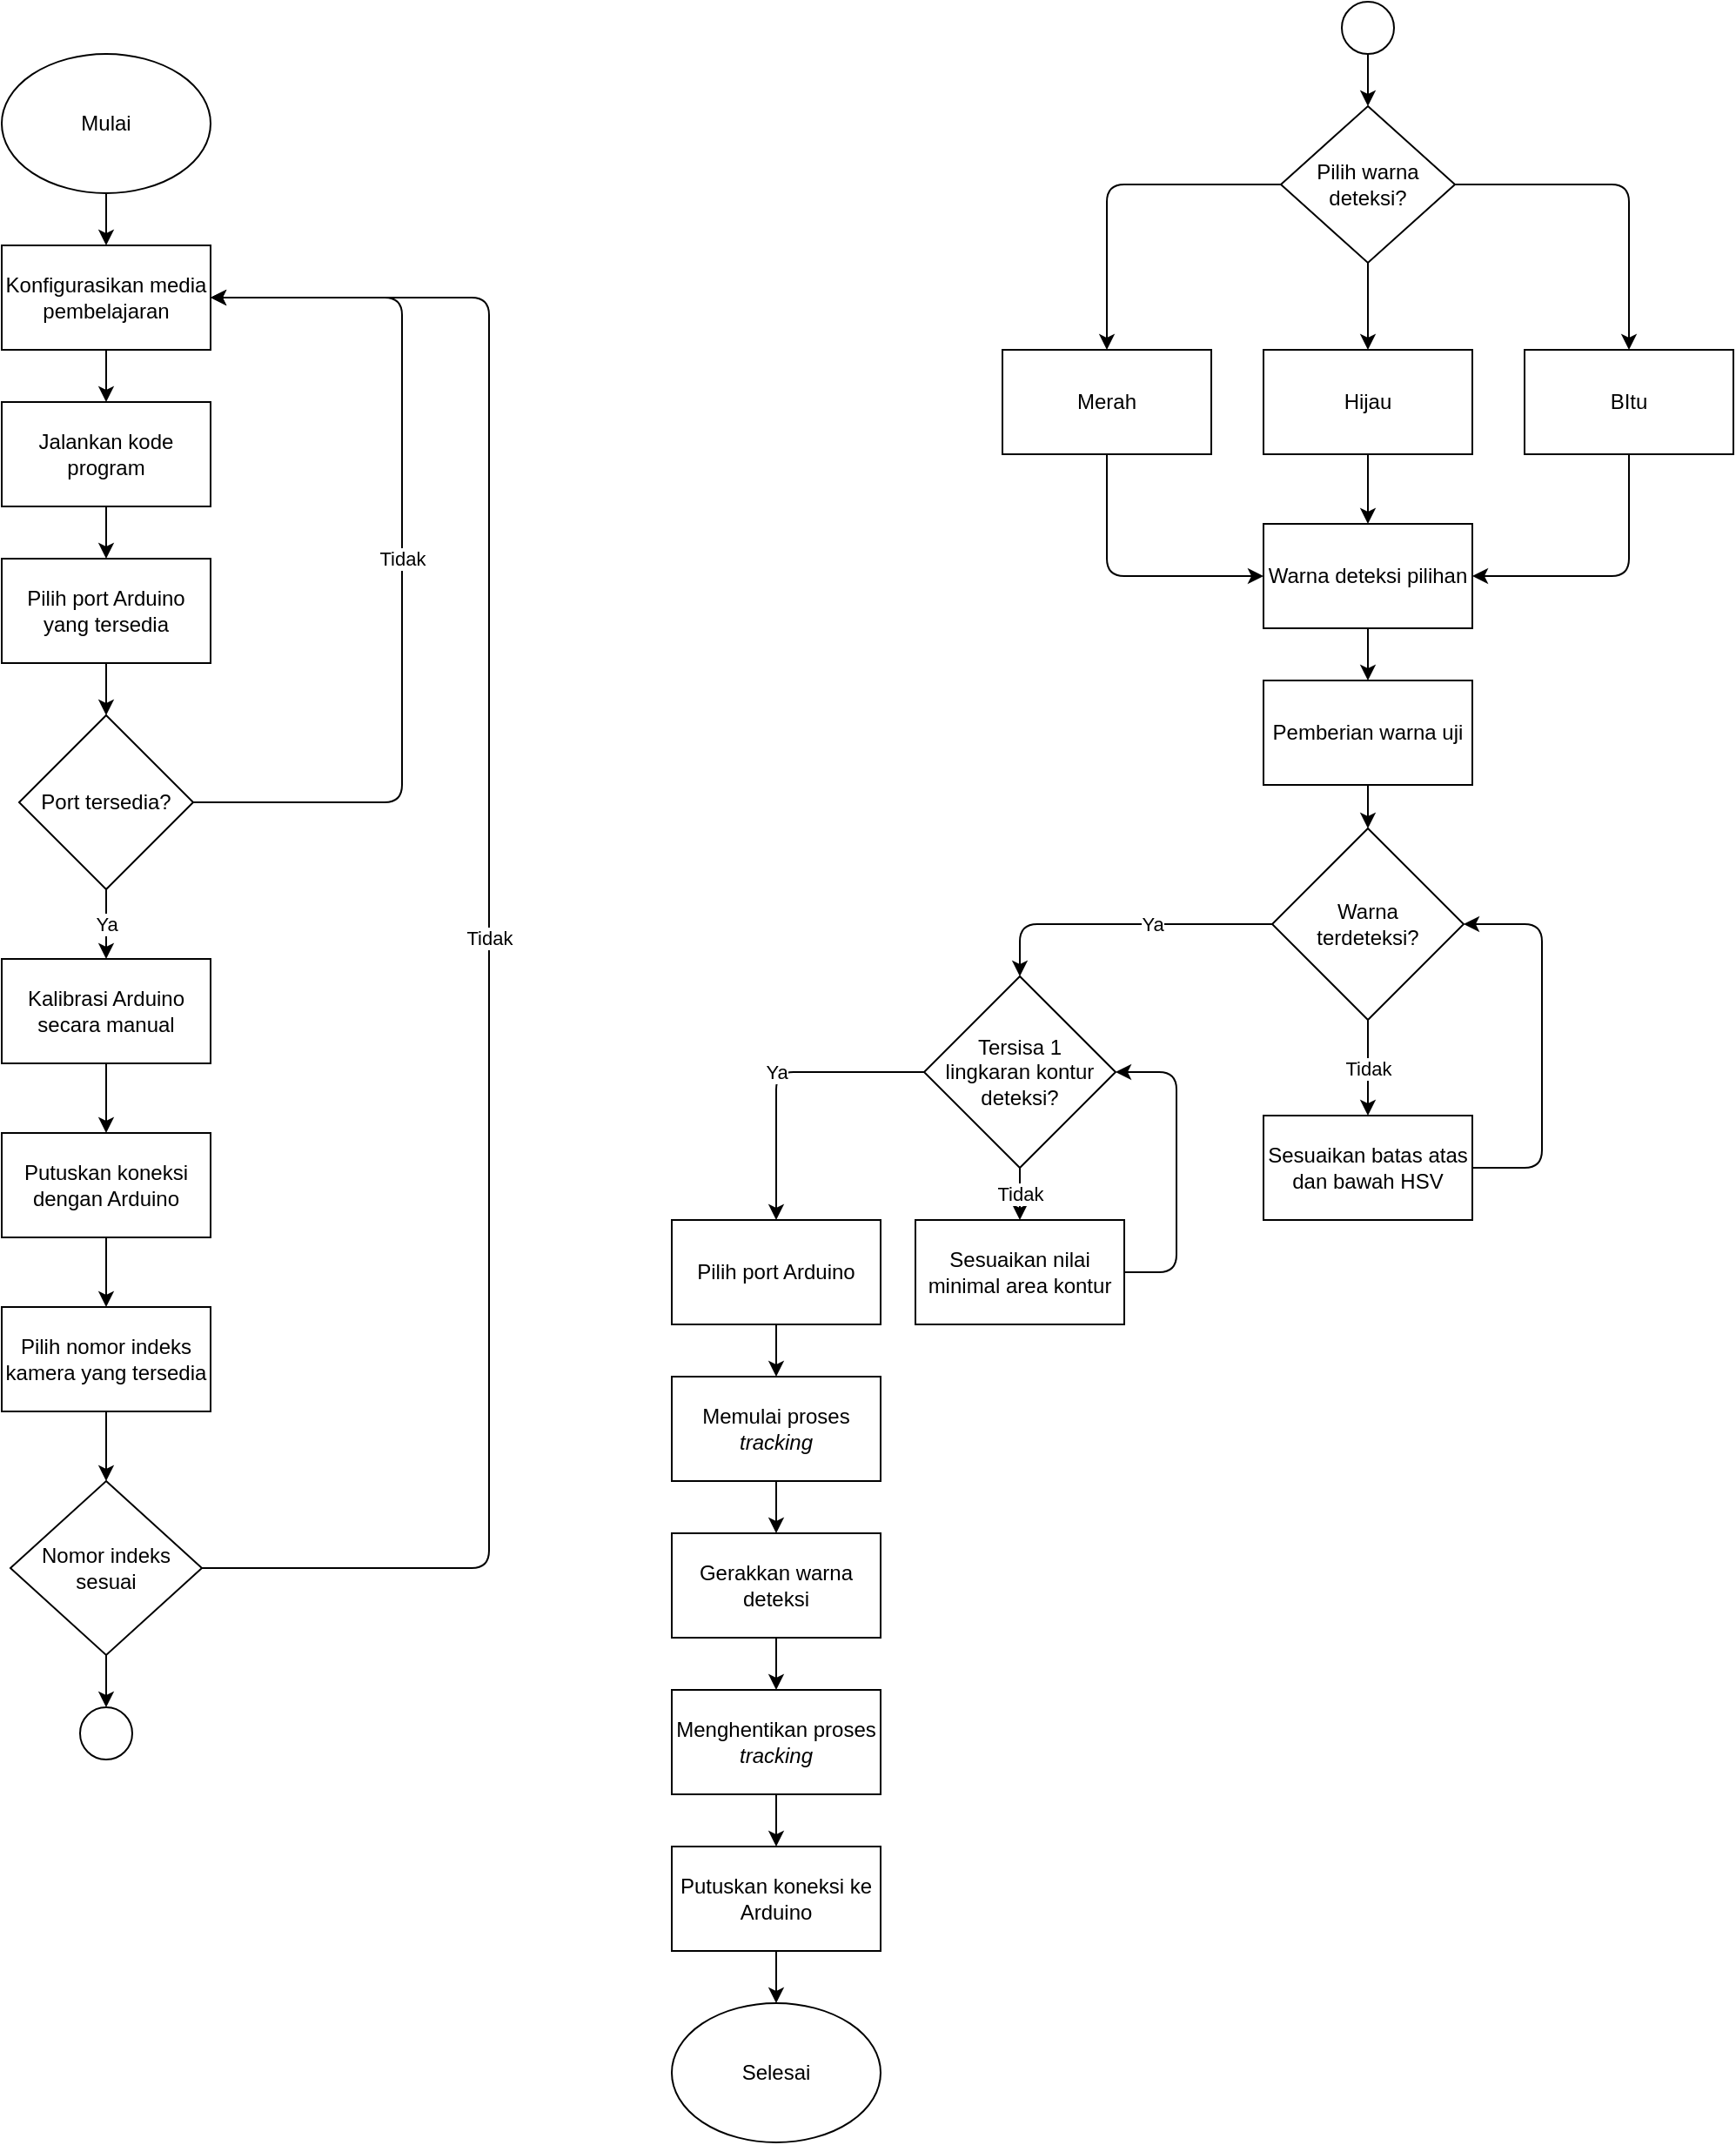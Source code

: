 <mxfile>
    <diagram id="dxz3Dpgd_S9EO_WHkqeO" name="Page-1">
        <mxGraphModel dx="2303" dy="873" grid="1" gridSize="10" guides="1" tooltips="1" connect="1" arrows="1" fold="1" page="1" pageScale="1" pageWidth="850" pageHeight="1100" math="0" shadow="0">
            <root>
                <mxCell id="0"/>
                <mxCell id="1" parent="0"/>
                <mxCell id="7" value="" style="edgeStyle=none;html=1;exitX=0.5;exitY=1;exitDx=0;exitDy=0;" edge="1" parent="1" source="16" target="5">
                    <mxGeometry relative="1" as="geometry">
                        <mxPoint x="-750" y="130" as="sourcePoint"/>
                    </mxGeometry>
                </mxCell>
                <mxCell id="9" value="" style="edgeStyle=none;html=1;" edge="1" parent="1" source="5" target="8">
                    <mxGeometry relative="1" as="geometry"/>
                </mxCell>
                <mxCell id="5" value="Konfigurasikan media pembelajaran" style="rounded=0;whiteSpace=wrap;html=1;" vertex="1" parent="1">
                    <mxGeometry x="-810" y="150" width="120" height="60" as="geometry"/>
                </mxCell>
                <mxCell id="11" value="" style="edgeStyle=none;html=1;" edge="1" parent="1" source="8" target="10">
                    <mxGeometry relative="1" as="geometry"/>
                </mxCell>
                <mxCell id="8" value="Jalankan kode program" style="rounded=0;whiteSpace=wrap;html=1;" vertex="1" parent="1">
                    <mxGeometry x="-810" y="240" width="120" height="60" as="geometry"/>
                </mxCell>
                <mxCell id="18" value="" style="edgeStyle=none;html=1;" edge="1" parent="1" source="10" target="17">
                    <mxGeometry relative="1" as="geometry"/>
                </mxCell>
                <mxCell id="10" value="Pilih port Arduino yang tersedia" style="rounded=0;whiteSpace=wrap;html=1;" vertex="1" parent="1">
                    <mxGeometry x="-810" y="330" width="120" height="60" as="geometry"/>
                </mxCell>
                <mxCell id="15" value="" style="edgeStyle=none;html=1;" edge="1" parent="1" target="14">
                    <mxGeometry relative="1" as="geometry">
                        <mxPoint x="350" y="770" as="sourcePoint"/>
                    </mxGeometry>
                </mxCell>
                <mxCell id="16" value="Mulai" style="ellipse;whiteSpace=wrap;html=1;" vertex="1" parent="1">
                    <mxGeometry x="-810" y="40" width="120" height="80" as="geometry"/>
                </mxCell>
                <mxCell id="17" value="Port tersedia?" style="rhombus;whiteSpace=wrap;html=1;rounded=0;" vertex="1" parent="1">
                    <mxGeometry x="-800" y="420" width="100" height="100" as="geometry"/>
                </mxCell>
                <mxCell id="20" value="" style="endArrow=classic;html=1;exitX=1;exitY=0.5;exitDx=0;exitDy=0;entryX=1;entryY=0.5;entryDx=0;entryDy=0;" edge="1" parent="1" source="17" target="5">
                    <mxGeometry relative="1" as="geometry">
                        <mxPoint x="-730" y="520" as="sourcePoint"/>
                        <mxPoint x="-630" y="520" as="targetPoint"/>
                        <Array as="points">
                            <mxPoint x="-580" y="470"/>
                            <mxPoint x="-580" y="180"/>
                        </Array>
                    </mxGeometry>
                </mxCell>
                <mxCell id="21" value="Tidak" style="edgeLabel;resizable=0;html=1;align=center;verticalAlign=middle;" connectable="0" vertex="1" parent="20">
                    <mxGeometry relative="1" as="geometry"/>
                </mxCell>
                <mxCell id="22" value="Kalibrasi Arduino secara manual" style="whiteSpace=wrap;html=1;rounded=0;" vertex="1" parent="1">
                    <mxGeometry x="-810" y="560" width="120" height="60" as="geometry"/>
                </mxCell>
                <mxCell id="29" value="" style="edgeStyle=none;html=1;" edge="1" parent="1" source="26" target="28">
                    <mxGeometry relative="1" as="geometry"/>
                </mxCell>
                <mxCell id="26" value="Pilih nomor indeks kamera yang tersedia" style="whiteSpace=wrap;html=1;rounded=0;" vertex="1" parent="1">
                    <mxGeometry x="-810" y="760" width="120" height="60" as="geometry"/>
                </mxCell>
                <mxCell id="44" value="" style="edgeStyle=none;html=1;entryX=0.5;entryY=0;entryDx=0;entryDy=0;" edge="1" parent="1" source="28" target="106">
                    <mxGeometry relative="1" as="geometry">
                        <mxPoint x="-750" y="990" as="targetPoint"/>
                    </mxGeometry>
                </mxCell>
                <mxCell id="28" value="Nomor indeks sesuai" style="rhombus;whiteSpace=wrap;html=1;rounded=0;" vertex="1" parent="1">
                    <mxGeometry x="-805" y="860" width="110" height="100" as="geometry"/>
                </mxCell>
                <mxCell id="30" value="" style="endArrow=classic;html=1;exitX=1;exitY=0.5;exitDx=0;exitDy=0;entryX=1;entryY=0.5;entryDx=0;entryDy=0;" edge="1" parent="1" source="28" target="5">
                    <mxGeometry relative="1" as="geometry">
                        <mxPoint x="-530" y="600" as="sourcePoint"/>
                        <mxPoint x="-580" y="180" as="targetPoint"/>
                        <Array as="points">
                            <mxPoint x="-530" y="910"/>
                            <mxPoint x="-530" y="180"/>
                        </Array>
                    </mxGeometry>
                </mxCell>
                <mxCell id="31" value="Tidak" style="edgeLabel;resizable=0;html=1;align=center;verticalAlign=middle;" connectable="0" vertex="1" parent="30">
                    <mxGeometry relative="1" as="geometry"/>
                </mxCell>
                <mxCell id="35" value="" style="endArrow=classic;html=1;exitX=0.5;exitY=1;exitDx=0;exitDy=0;entryX=0.5;entryY=0;entryDx=0;entryDy=0;" edge="1" parent="1" source="17" target="22">
                    <mxGeometry relative="1" as="geometry">
                        <mxPoint x="-730" y="600" as="sourcePoint"/>
                        <mxPoint x="-630" y="600" as="targetPoint"/>
                    </mxGeometry>
                </mxCell>
                <mxCell id="36" value="Ya" style="edgeLabel;resizable=0;html=1;align=center;verticalAlign=middle;" connectable="0" vertex="1" parent="35">
                    <mxGeometry relative="1" as="geometry"/>
                </mxCell>
                <mxCell id="40" value="Putuskan koneksi dengan Arduino" style="rounded=0;whiteSpace=wrap;html=1;" vertex="1" parent="1">
                    <mxGeometry x="-810" y="660" width="120" height="60" as="geometry"/>
                </mxCell>
                <mxCell id="41" value="" style="endArrow=classic;html=1;exitX=0.5;exitY=1;exitDx=0;exitDy=0;entryX=0.5;entryY=0;entryDx=0;entryDy=0;" edge="1" parent="1" source="22" target="40">
                    <mxGeometry width="50" height="50" relative="1" as="geometry">
                        <mxPoint x="-700" y="820" as="sourcePoint"/>
                        <mxPoint x="-650" y="770" as="targetPoint"/>
                    </mxGeometry>
                </mxCell>
                <mxCell id="42" value="" style="endArrow=classic;html=1;exitX=0.5;exitY=1;exitDx=0;exitDy=0;entryX=0.5;entryY=0;entryDx=0;entryDy=0;" edge="1" parent="1" source="40" target="26">
                    <mxGeometry width="50" height="50" relative="1" as="geometry">
                        <mxPoint x="-740" y="630" as="sourcePoint"/>
                        <mxPoint x="-740" y="680" as="targetPoint"/>
                    </mxGeometry>
                </mxCell>
                <mxCell id="106" value="" style="ellipse;whiteSpace=wrap;html=1;aspect=fixed;labelBorderColor=none;" vertex="1" parent="1">
                    <mxGeometry x="-765" y="990" width="30" height="30" as="geometry"/>
                </mxCell>
                <mxCell id="109" value="" style="edgeStyle=none;html=1;" edge="1" parent="1" source="110" target="111">
                    <mxGeometry relative="1" as="geometry"/>
                </mxCell>
                <mxCell id="110" value="Pilih warna deteksi?" style="rhombus;whiteSpace=wrap;html=1;rounded=0;" vertex="1" parent="1">
                    <mxGeometry x="-75" y="70" width="100" height="90" as="geometry"/>
                </mxCell>
                <mxCell id="111" value="Hijau" style="whiteSpace=wrap;html=1;rounded=0;" vertex="1" parent="1">
                    <mxGeometry x="-85" y="210" width="120" height="60" as="geometry"/>
                </mxCell>
                <mxCell id="112" value="Merah" style="whiteSpace=wrap;html=1;rounded=0;" vertex="1" parent="1">
                    <mxGeometry x="-235" y="210" width="120" height="60" as="geometry"/>
                </mxCell>
                <mxCell id="113" value="BItu" style="whiteSpace=wrap;html=1;rounded=0;" vertex="1" parent="1">
                    <mxGeometry x="65" y="210" width="120" height="60" as="geometry"/>
                </mxCell>
                <mxCell id="114" value="" style="endArrow=classic;html=1;entryX=0.5;entryY=0;entryDx=0;entryDy=0;exitX=0;exitY=0.5;exitDx=0;exitDy=0;" edge="1" parent="1" source="110" target="112">
                    <mxGeometry width="50" height="50" relative="1" as="geometry">
                        <mxPoint x="25" y="180" as="sourcePoint"/>
                        <mxPoint x="75" y="130" as="targetPoint"/>
                        <Array as="points">
                            <mxPoint x="-175" y="115"/>
                        </Array>
                    </mxGeometry>
                </mxCell>
                <mxCell id="115" value="" style="endArrow=classic;html=1;exitX=1;exitY=0.5;exitDx=0;exitDy=0;entryX=0.5;entryY=0;entryDx=0;entryDy=0;" edge="1" parent="1" source="110" target="113">
                    <mxGeometry width="50" height="50" relative="1" as="geometry">
                        <mxPoint x="25" y="180" as="sourcePoint"/>
                        <mxPoint x="75" y="130" as="targetPoint"/>
                        <Array as="points">
                            <mxPoint x="125" y="115"/>
                        </Array>
                    </mxGeometry>
                </mxCell>
                <mxCell id="116" value="Warna deteksi pilihan" style="whiteSpace=wrap;html=1;rounded=0;" vertex="1" parent="1">
                    <mxGeometry x="-85" y="310" width="120" height="60" as="geometry"/>
                </mxCell>
                <mxCell id="117" value="" style="endArrow=classic;html=1;exitX=0.5;exitY=1;exitDx=0;exitDy=0;entryX=0;entryY=0.5;entryDx=0;entryDy=0;" edge="1" parent="1" source="112" target="116">
                    <mxGeometry width="50" height="50" relative="1" as="geometry">
                        <mxPoint x="55" y="420" as="sourcePoint"/>
                        <mxPoint x="105" y="370" as="targetPoint"/>
                        <Array as="points">
                            <mxPoint x="-175" y="340"/>
                        </Array>
                    </mxGeometry>
                </mxCell>
                <mxCell id="118" value="" style="endArrow=classic;html=1;exitX=0.5;exitY=1;exitDx=0;exitDy=0;entryX=0.5;entryY=0;entryDx=0;entryDy=0;" edge="1" parent="1" source="111" target="116">
                    <mxGeometry width="50" height="50" relative="1" as="geometry">
                        <mxPoint x="55" y="420" as="sourcePoint"/>
                        <mxPoint x="105" y="370" as="targetPoint"/>
                    </mxGeometry>
                </mxCell>
                <mxCell id="119" value="" style="endArrow=classic;html=1;exitX=0.5;exitY=1;exitDx=0;exitDy=0;entryX=1;entryY=0.5;entryDx=0;entryDy=0;" edge="1" parent="1" source="113" target="116">
                    <mxGeometry width="50" height="50" relative="1" as="geometry">
                        <mxPoint x="55" y="420" as="sourcePoint"/>
                        <mxPoint x="105" y="370" as="targetPoint"/>
                        <Array as="points">
                            <mxPoint x="125" y="340"/>
                        </Array>
                    </mxGeometry>
                </mxCell>
                <mxCell id="120" value="Pemberian warna uji" style="whiteSpace=wrap;html=1;rounded=0;" vertex="1" parent="1">
                    <mxGeometry x="-85" y="400" width="120" height="60" as="geometry"/>
                </mxCell>
                <mxCell id="121" value="" style="endArrow=classic;html=1;exitX=0.5;exitY=1;exitDx=0;exitDy=0;entryX=0.5;entryY=0;entryDx=0;entryDy=0;" edge="1" parent="1" source="116" target="120">
                    <mxGeometry width="50" height="50" relative="1" as="geometry">
                        <mxPoint x="55" y="430" as="sourcePoint"/>
                        <mxPoint x="105" y="380" as="targetPoint"/>
                    </mxGeometry>
                </mxCell>
                <mxCell id="122" value="" style="endArrow=classic;html=1;exitX=0.5;exitY=1;exitDx=0;exitDy=0;entryX=0.5;entryY=0;entryDx=0;entryDy=0;" edge="1" parent="1" source="120" target="127">
                    <mxGeometry width="50" height="50" relative="1" as="geometry">
                        <mxPoint x="-15" y="380" as="sourcePoint"/>
                        <mxPoint x="-5" y="470" as="targetPoint"/>
                    </mxGeometry>
                </mxCell>
                <mxCell id="123" value="Sesuaikan batas atas dan bawah HSV" style="whiteSpace=wrap;html=1;" vertex="1" parent="1">
                    <mxGeometry x="-85" y="650" width="120" height="60" as="geometry"/>
                </mxCell>
                <mxCell id="124" value="" style="endArrow=classic;html=1;exitX=0.5;exitY=1;exitDx=0;exitDy=0;entryX=0.5;entryY=0;entryDx=0;entryDy=0;" edge="1" parent="1" source="127" target="123">
                    <mxGeometry relative="1" as="geometry">
                        <mxPoint x="25" y="540" as="sourcePoint"/>
                        <mxPoint x="-35" y="690" as="targetPoint"/>
                    </mxGeometry>
                </mxCell>
                <mxCell id="125" value="Tidak" style="edgeLabel;resizable=0;html=1;align=center;verticalAlign=middle;" connectable="0" vertex="1" parent="124">
                    <mxGeometry relative="1" as="geometry"/>
                </mxCell>
                <mxCell id="126" value="Tersisa 1 lingkaran kontur deteksi?" style="rhombus;labelBorderColor=none;whiteSpace=wrap;html=1;verticalAlign=middle;horizontal=1;spacing=8;" vertex="1" parent="1">
                    <mxGeometry x="-280" y="570" width="110" height="110" as="geometry"/>
                </mxCell>
                <mxCell id="127" value="Warna terdeteksi?" style="rhombus;labelBorderColor=none;whiteSpace=wrap;html=1;verticalAlign=middle;horizontal=1;spacing=8;" vertex="1" parent="1">
                    <mxGeometry x="-80" y="485" width="110" height="110" as="geometry"/>
                </mxCell>
                <mxCell id="128" value="Pilih port Arduino" style="rounded=0;whiteSpace=wrap;html=1;labelBorderColor=none;" vertex="1" parent="1">
                    <mxGeometry x="-425" y="710" width="120" height="60" as="geometry"/>
                </mxCell>
                <mxCell id="129" value="" style="endArrow=classic;html=1;exitX=0;exitY=0.5;exitDx=0;exitDy=0;" edge="1" parent="1" source="126" target="128">
                    <mxGeometry relative="1" as="geometry">
                        <mxPoint x="-55" y="680" as="sourcePoint"/>
                        <mxPoint x="45" y="680" as="targetPoint"/>
                        <Array as="points">
                            <mxPoint x="-365" y="625"/>
                        </Array>
                    </mxGeometry>
                </mxCell>
                <mxCell id="130" value="Ya" style="edgeLabel;resizable=0;html=1;align=center;verticalAlign=middle;labelBorderColor=none;" connectable="0" vertex="1" parent="129">
                    <mxGeometry relative="1" as="geometry"/>
                </mxCell>
                <mxCell id="131" value="" style="endArrow=classic;html=1;exitX=0;exitY=0.5;exitDx=0;exitDy=0;entryX=0.5;entryY=0;entryDx=0;entryDy=0;" edge="1" parent="1" source="127" target="126">
                    <mxGeometry relative="1" as="geometry">
                        <mxPoint x="-75" y="670" as="sourcePoint"/>
                        <mxPoint x="25" y="670" as="targetPoint"/>
                        <Array as="points">
                            <mxPoint x="-225" y="540"/>
                        </Array>
                    </mxGeometry>
                </mxCell>
                <mxCell id="132" value="Ya" style="edgeLabel;resizable=0;html=1;align=center;verticalAlign=middle;labelBorderColor=none;" connectable="0" vertex="1" parent="131">
                    <mxGeometry relative="1" as="geometry">
                        <mxPoint x="18" as="offset"/>
                    </mxGeometry>
                </mxCell>
                <mxCell id="133" value="" style="endArrow=classic;html=1;exitX=1;exitY=0.5;exitDx=0;exitDy=0;entryX=1;entryY=0.5;entryDx=0;entryDy=0;" edge="1" parent="1" source="123" target="127">
                    <mxGeometry width="50" height="50" relative="1" as="geometry">
                        <mxPoint x="-45" y="640" as="sourcePoint"/>
                        <mxPoint x="5" y="590" as="targetPoint"/>
                        <Array as="points">
                            <mxPoint x="75" y="680"/>
                            <mxPoint x="75" y="540"/>
                        </Array>
                    </mxGeometry>
                </mxCell>
                <mxCell id="134" value="Sesuaikan nilai minimal area kontur" style="whiteSpace=wrap;html=1;" vertex="1" parent="1">
                    <mxGeometry x="-285" y="710" width="120" height="60" as="geometry"/>
                </mxCell>
                <mxCell id="135" value="" style="endArrow=classic;html=1;exitX=1;exitY=0.5;exitDx=0;exitDy=0;entryX=1;entryY=0.5;entryDx=0;entryDy=0;" edge="1" parent="1" source="134" target="126">
                    <mxGeometry width="50" height="50" relative="1" as="geometry">
                        <mxPoint x="-105" y="740" as="sourcePoint"/>
                        <mxPoint x="-55" y="690" as="targetPoint"/>
                        <Array as="points">
                            <mxPoint x="-135" y="740"/>
                            <mxPoint x="-135" y="625"/>
                        </Array>
                    </mxGeometry>
                </mxCell>
                <mxCell id="136" value="" style="endArrow=classic;html=1;exitX=0.5;exitY=1;exitDx=0;exitDy=0;entryX=0.5;entryY=0;entryDx=0;entryDy=0;" edge="1" parent="1" source="126" target="134">
                    <mxGeometry relative="1" as="geometry">
                        <mxPoint x="-125" y="720" as="sourcePoint"/>
                        <mxPoint x="-25" y="720" as="targetPoint"/>
                    </mxGeometry>
                </mxCell>
                <mxCell id="137" value="Tidak" style="edgeLabel;resizable=0;html=1;align=center;verticalAlign=middle;labelBorderColor=none;" connectable="0" vertex="1" parent="136">
                    <mxGeometry relative="1" as="geometry"/>
                </mxCell>
                <mxCell id="138" value="Memulai proses &lt;i&gt;tracking&lt;/i&gt;" style="rounded=0;whiteSpace=wrap;html=1;labelBorderColor=none;" vertex="1" parent="1">
                    <mxGeometry x="-425" y="800" width="120" height="60" as="geometry"/>
                </mxCell>
                <mxCell id="139" value="" style="endArrow=classic;html=1;exitX=0.5;exitY=1;exitDx=0;exitDy=0;entryX=0.5;entryY=0;entryDx=0;entryDy=0;" edge="1" parent="1" source="128" target="138">
                    <mxGeometry width="50" height="50" relative="1" as="geometry">
                        <mxPoint x="-235" y="890" as="sourcePoint"/>
                        <mxPoint x="-185" y="840" as="targetPoint"/>
                    </mxGeometry>
                </mxCell>
                <mxCell id="140" value="Gerakkan warna deteksi" style="rounded=0;whiteSpace=wrap;html=1;labelBorderColor=none;" vertex="1" parent="1">
                    <mxGeometry x="-425" y="890" width="120" height="60" as="geometry"/>
                </mxCell>
                <mxCell id="141" value="" style="endArrow=classic;html=1;exitX=0.5;exitY=1;exitDx=0;exitDy=0;entryX=0.5;entryY=0;entryDx=0;entryDy=0;" edge="1" parent="1" source="138" target="140">
                    <mxGeometry width="50" height="50" relative="1" as="geometry">
                        <mxPoint x="-225.43" y="860" as="sourcePoint"/>
                        <mxPoint x="-225.43" y="900" as="targetPoint"/>
                    </mxGeometry>
                </mxCell>
                <mxCell id="142" value="Menghentikan proses &lt;i&gt;tracking&lt;/i&gt;" style="rounded=0;whiteSpace=wrap;html=1;labelBorderColor=none;" vertex="1" parent="1">
                    <mxGeometry x="-425" y="980" width="120" height="60" as="geometry"/>
                </mxCell>
                <mxCell id="143" value="" style="endArrow=classic;html=1;entryX=0.5;entryY=0;entryDx=0;entryDy=0;exitX=0.5;exitY=1;exitDx=0;exitDy=0;" edge="1" parent="1" target="142" source="140">
                    <mxGeometry width="50" height="50" relative="1" as="geometry">
                        <mxPoint x="-365" y="960" as="sourcePoint"/>
                        <mxPoint x="-245" y="990" as="targetPoint"/>
                    </mxGeometry>
                </mxCell>
                <mxCell id="144" value="Putuskan koneksi ke Arduino" style="rounded=0;whiteSpace=wrap;html=1;labelBorderColor=none;" vertex="1" parent="1">
                    <mxGeometry x="-425" y="1070" width="120" height="60" as="geometry"/>
                </mxCell>
                <mxCell id="145" value="" style="endArrow=classic;html=1;entryX=0.5;entryY=0;entryDx=0;entryDy=0;exitX=0.5;exitY=1;exitDx=0;exitDy=0;" edge="1" parent="1" source="142" target="144">
                    <mxGeometry width="50" height="50" relative="1" as="geometry">
                        <mxPoint x="-265" y="1060" as="sourcePoint"/>
                        <mxPoint x="-265" y="1090" as="targetPoint"/>
                    </mxGeometry>
                </mxCell>
                <mxCell id="146" value="Selesai" style="ellipse;whiteSpace=wrap;html=1;labelBorderColor=none;" vertex="1" parent="1">
                    <mxGeometry x="-425" y="1160" width="120" height="80" as="geometry"/>
                </mxCell>
                <mxCell id="147" value="" style="endArrow=classic;html=1;exitX=0.5;exitY=1;exitDx=0;exitDy=0;entryX=0.5;entryY=0;entryDx=0;entryDy=0;" edge="1" parent="1" source="144" target="146">
                    <mxGeometry width="50" height="50" relative="1" as="geometry">
                        <mxPoint x="-375" y="1240" as="sourcePoint"/>
                        <mxPoint x="-325" y="1190" as="targetPoint"/>
                    </mxGeometry>
                </mxCell>
                <mxCell id="148" value="" style="ellipse;whiteSpace=wrap;html=1;aspect=fixed;labelBorderColor=none;" vertex="1" parent="1">
                    <mxGeometry x="-40" y="10" width="30" height="30" as="geometry"/>
                </mxCell>
                <mxCell id="149" value="" style="endArrow=classic;html=1;exitX=0.5;exitY=1;exitDx=0;exitDy=0;" edge="1" parent="1" source="148" target="110">
                    <mxGeometry width="50" height="50" relative="1" as="geometry">
                        <mxPoint x="-90" y="110" as="sourcePoint"/>
                        <mxPoint x="-40" y="60" as="targetPoint"/>
                    </mxGeometry>
                </mxCell>
            </root>
        </mxGraphModel>
    </diagram>
</mxfile>